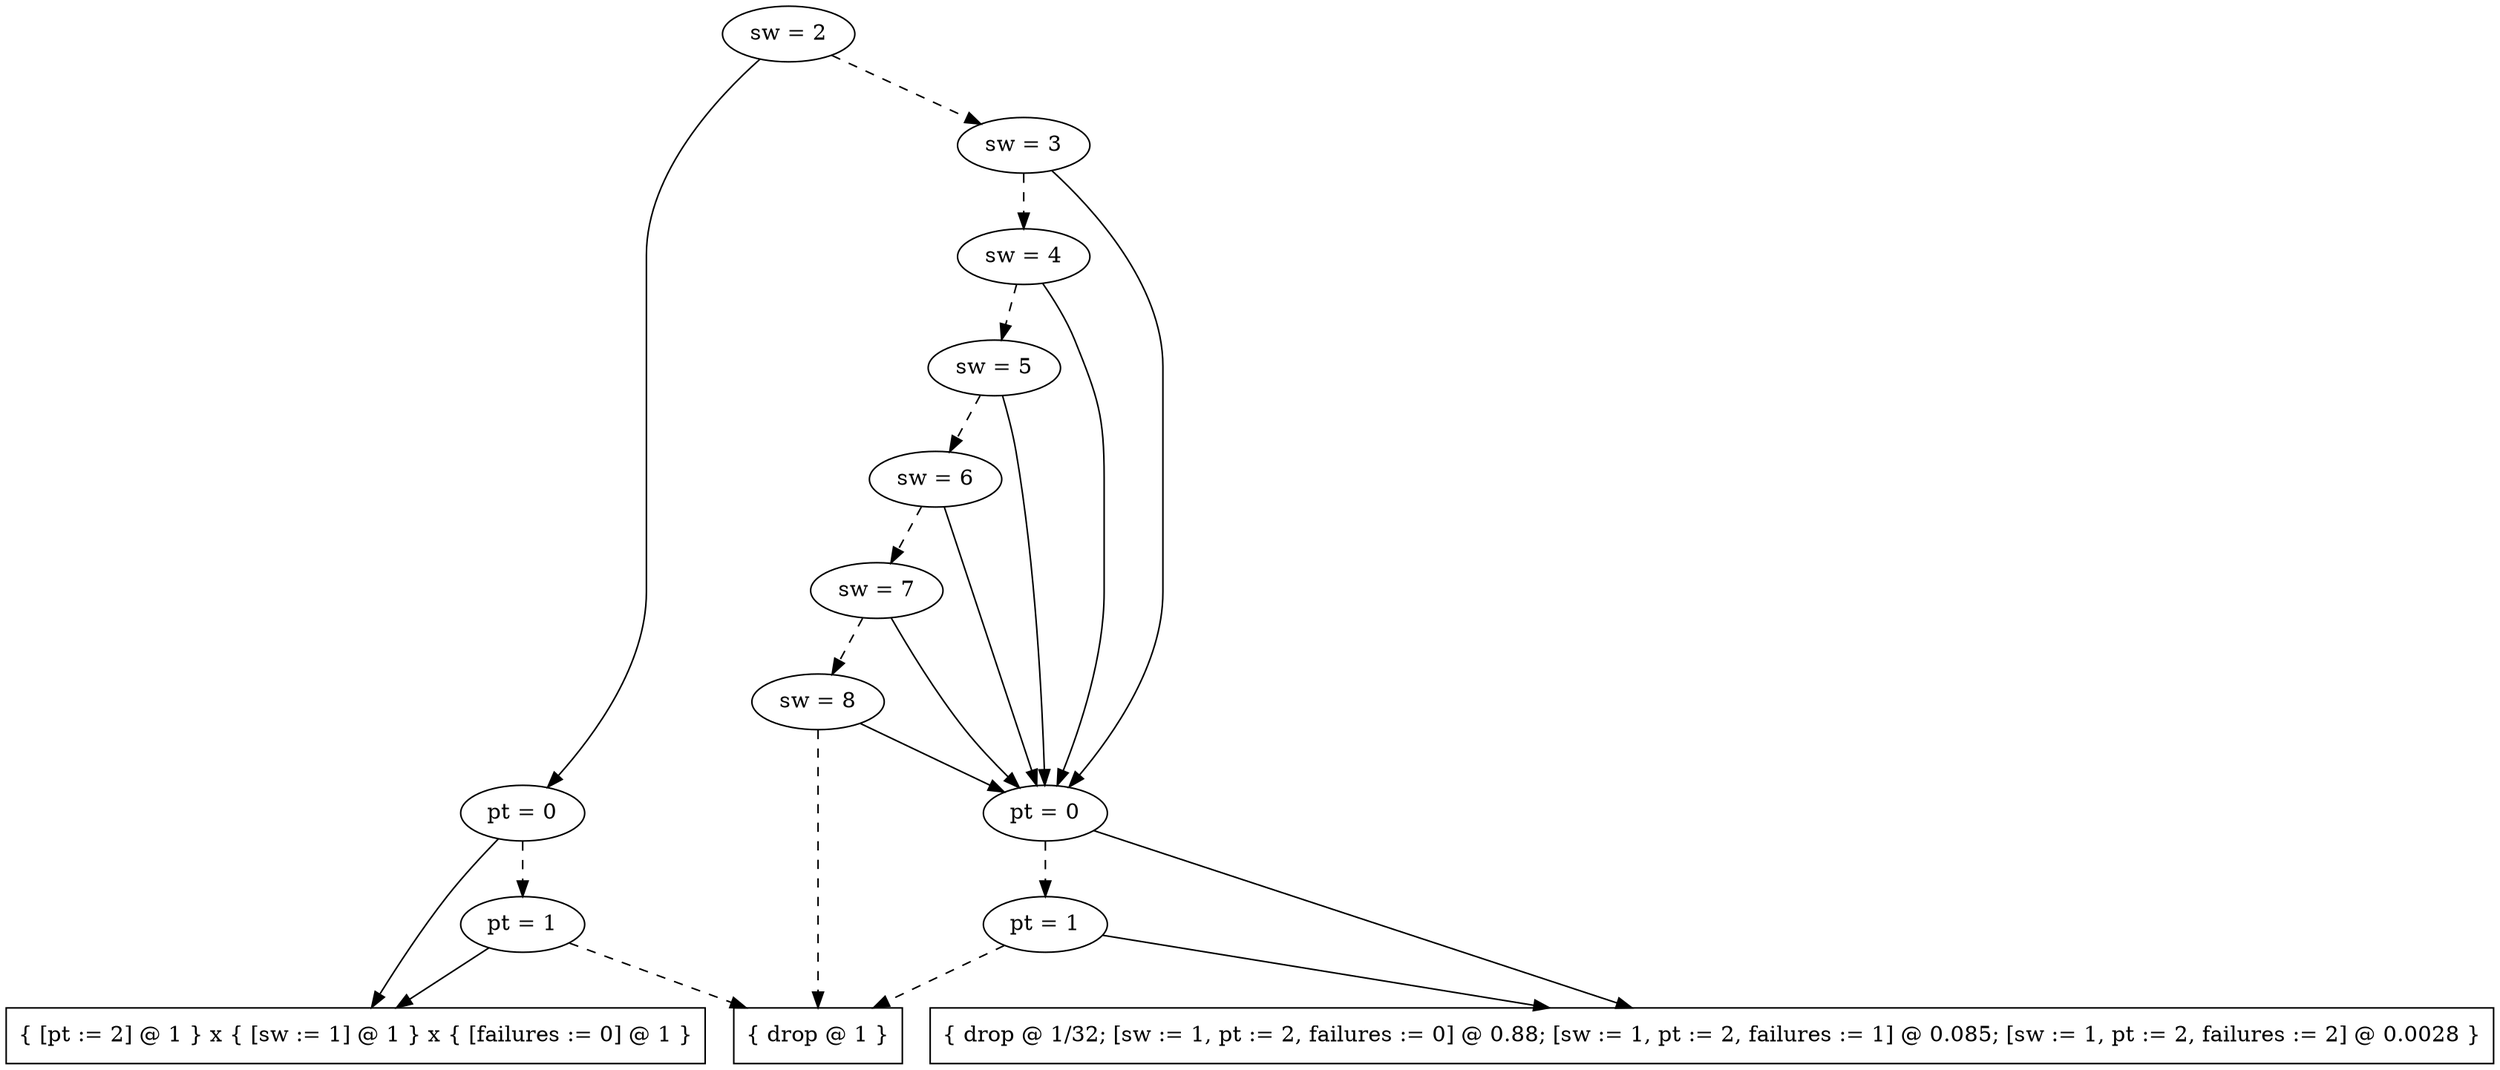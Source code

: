 digraph tdk {
1251 [label="sw = 2"];
1251 -> 1229;
1251 -> 1249 [style="dashed"];
1229 [label="pt = 0"];
1229 -> 1154;
1229 -> 1179 [style="dashed"];
1154 [shape=box label="{ [pt := 2] @ 1 } x { [sw := 1] @ 1 } x { [failures := 0] @ 1 }"];
1179 [label="pt = 1"];
1179 -> 1154;
1179 -> 0 [style="dashed"];
0 [shape=box label="{ drop @ 1 }"];
1249 [label="sw = 3"];
1249 -> 1218;
1249 -> 1247 [style="dashed"];
1218 [label="pt = 0"];
1218 -> 1143;
1218 -> 1168 [style="dashed"];
1143 [shape=box label="{ drop @ 1/32; [sw := 1, pt := 2, failures := 0] @ 0.88; [sw := 1, pt := 2, failures := 1] @ 0.085; [sw := 1, pt := 2, failures := 2] @ 0.0028 }"];
1168 [label="pt = 1"];
1168 -> 1143;
1168 -> 0 [style="dashed"];
1247 [label="sw = 4"];
1247 -> 1218;
1247 -> 1245 [style="dashed"];
1245 [label="sw = 5"];
1245 -> 1218;
1245 -> 1243 [style="dashed"];
1243 [label="sw = 6"];
1243 -> 1218;
1243 -> 1241 [style="dashed"];
1241 [label="sw = 7"];
1241 -> 1218;
1241 -> 1239 [style="dashed"];
1239 [label="sw = 8"];
1239 -> 1218;
1239 -> 0 [style="dashed"];
{rank=same; 1247 ;}
{rank=same; 1179 1168 ;}
{rank=same; 1245 ;}
{rank=same; 1249 ;}
{rank=same; 1251 ;}
{rank=same; 1241 ;}
{rank=same; 1239 ;}
{rank=same; 1243 ;}
{rank=same; 1218 1229 ;}
}
